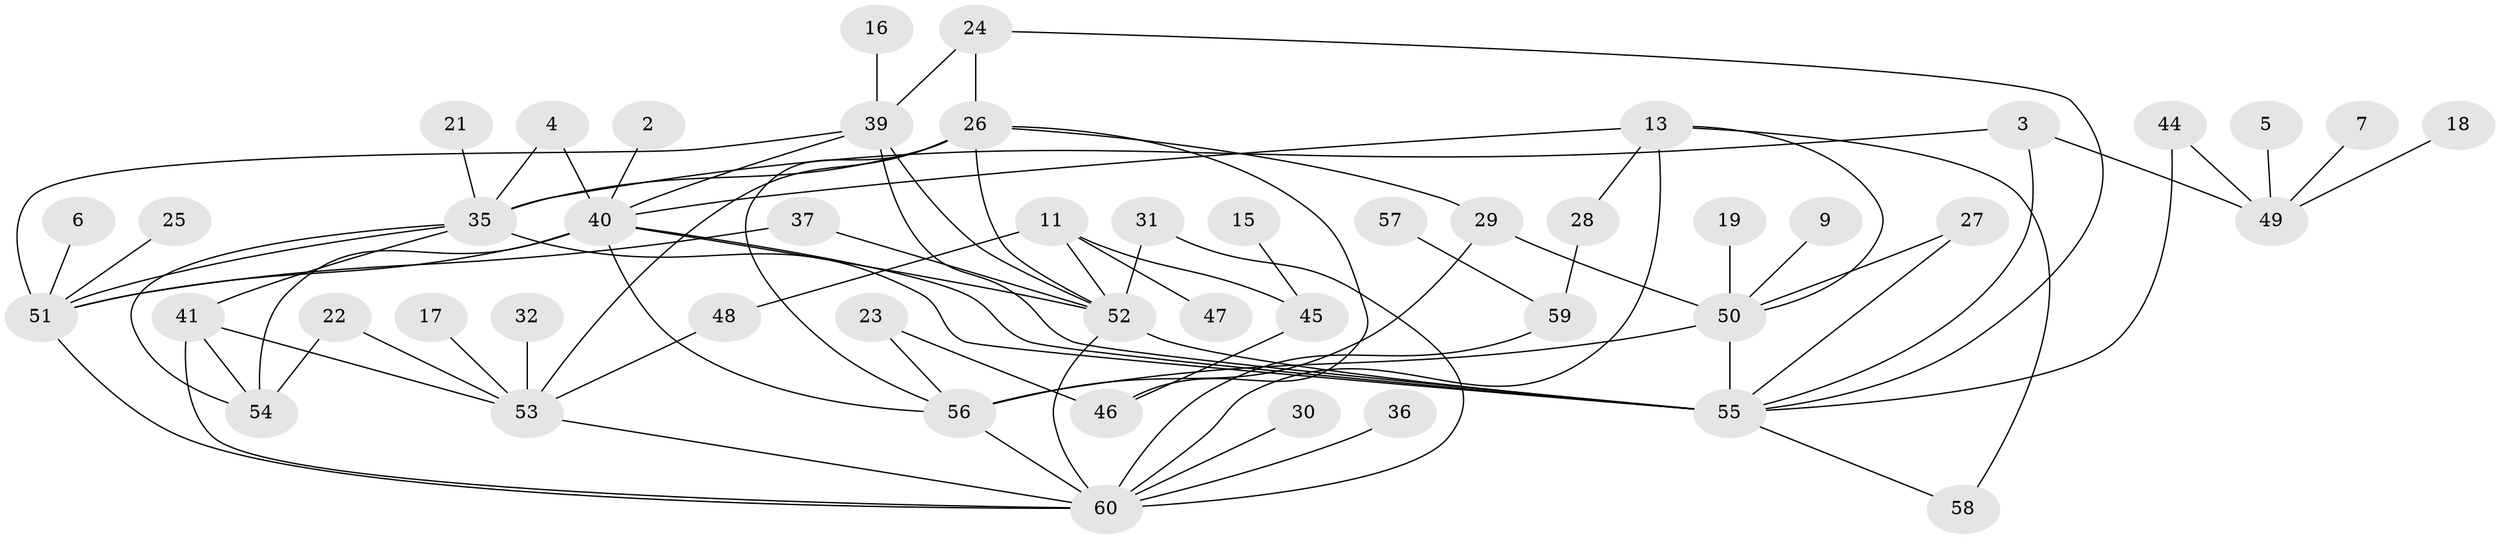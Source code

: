 // original degree distribution, {1: 0.25, 0: 0.09166666666666666, 2: 0.25833333333333336, 4: 0.13333333333333333, 3: 0.15, 5: 0.075, 6: 0.016666666666666666, 7: 0.025}
// Generated by graph-tools (version 1.1) at 2025/25/03/09/25 03:25:12]
// undirected, 49 vertices, 81 edges
graph export_dot {
graph [start="1"]
  node [color=gray90,style=filled];
  2;
  3;
  4;
  5;
  6;
  7;
  9;
  11;
  13;
  15;
  16;
  17;
  18;
  19;
  21;
  22;
  23;
  24;
  25;
  26;
  27;
  28;
  29;
  30;
  31;
  32;
  35;
  36;
  37;
  39;
  40;
  41;
  44;
  45;
  46;
  47;
  48;
  49;
  50;
  51;
  52;
  53;
  54;
  55;
  56;
  57;
  58;
  59;
  60;
  2 -- 40 [weight=1.0];
  3 -- 35 [weight=1.0];
  3 -- 49 [weight=1.0];
  3 -- 55 [weight=1.0];
  4 -- 35 [weight=1.0];
  4 -- 40 [weight=1.0];
  5 -- 49 [weight=1.0];
  6 -- 51 [weight=1.0];
  7 -- 49 [weight=1.0];
  9 -- 50 [weight=1.0];
  11 -- 45 [weight=1.0];
  11 -- 47 [weight=1.0];
  11 -- 48 [weight=1.0];
  11 -- 52 [weight=1.0];
  13 -- 28 [weight=1.0];
  13 -- 40 [weight=1.0];
  13 -- 50 [weight=1.0];
  13 -- 58 [weight=1.0];
  13 -- 60 [weight=1.0];
  15 -- 45 [weight=1.0];
  16 -- 39 [weight=1.0];
  17 -- 53 [weight=1.0];
  18 -- 49 [weight=1.0];
  19 -- 50 [weight=1.0];
  21 -- 35 [weight=1.0];
  22 -- 53 [weight=1.0];
  22 -- 54 [weight=1.0];
  23 -- 46 [weight=1.0];
  23 -- 56 [weight=1.0];
  24 -- 26 [weight=1.0];
  24 -- 39 [weight=1.0];
  24 -- 55 [weight=1.0];
  25 -- 51 [weight=1.0];
  26 -- 29 [weight=1.0];
  26 -- 35 [weight=1.0];
  26 -- 46 [weight=1.0];
  26 -- 52 [weight=1.0];
  26 -- 53 [weight=1.0];
  26 -- 56 [weight=1.0];
  27 -- 50 [weight=1.0];
  27 -- 55 [weight=1.0];
  28 -- 59 [weight=1.0];
  29 -- 50 [weight=1.0];
  29 -- 56 [weight=1.0];
  30 -- 60 [weight=1.0];
  31 -- 52 [weight=1.0];
  31 -- 60 [weight=1.0];
  32 -- 53 [weight=1.0];
  35 -- 41 [weight=1.0];
  35 -- 51 [weight=1.0];
  35 -- 54 [weight=1.0];
  35 -- 55 [weight=1.0];
  36 -- 60 [weight=1.0];
  37 -- 51 [weight=1.0];
  37 -- 52 [weight=1.0];
  39 -- 40 [weight=1.0];
  39 -- 51 [weight=1.0];
  39 -- 52 [weight=1.0];
  39 -- 55 [weight=1.0];
  40 -- 51 [weight=1.0];
  40 -- 52 [weight=1.0];
  40 -- 54 [weight=1.0];
  40 -- 55 [weight=2.0];
  40 -- 56 [weight=1.0];
  41 -- 53 [weight=1.0];
  41 -- 54 [weight=1.0];
  41 -- 60 [weight=1.0];
  44 -- 49 [weight=1.0];
  44 -- 55 [weight=1.0];
  45 -- 46 [weight=1.0];
  48 -- 53 [weight=1.0];
  50 -- 55 [weight=1.0];
  50 -- 56 [weight=2.0];
  51 -- 60 [weight=1.0];
  52 -- 55 [weight=1.0];
  52 -- 60 [weight=1.0];
  53 -- 60 [weight=1.0];
  55 -- 58 [weight=1.0];
  56 -- 60 [weight=1.0];
  57 -- 59 [weight=1.0];
  59 -- 60 [weight=1.0];
}
